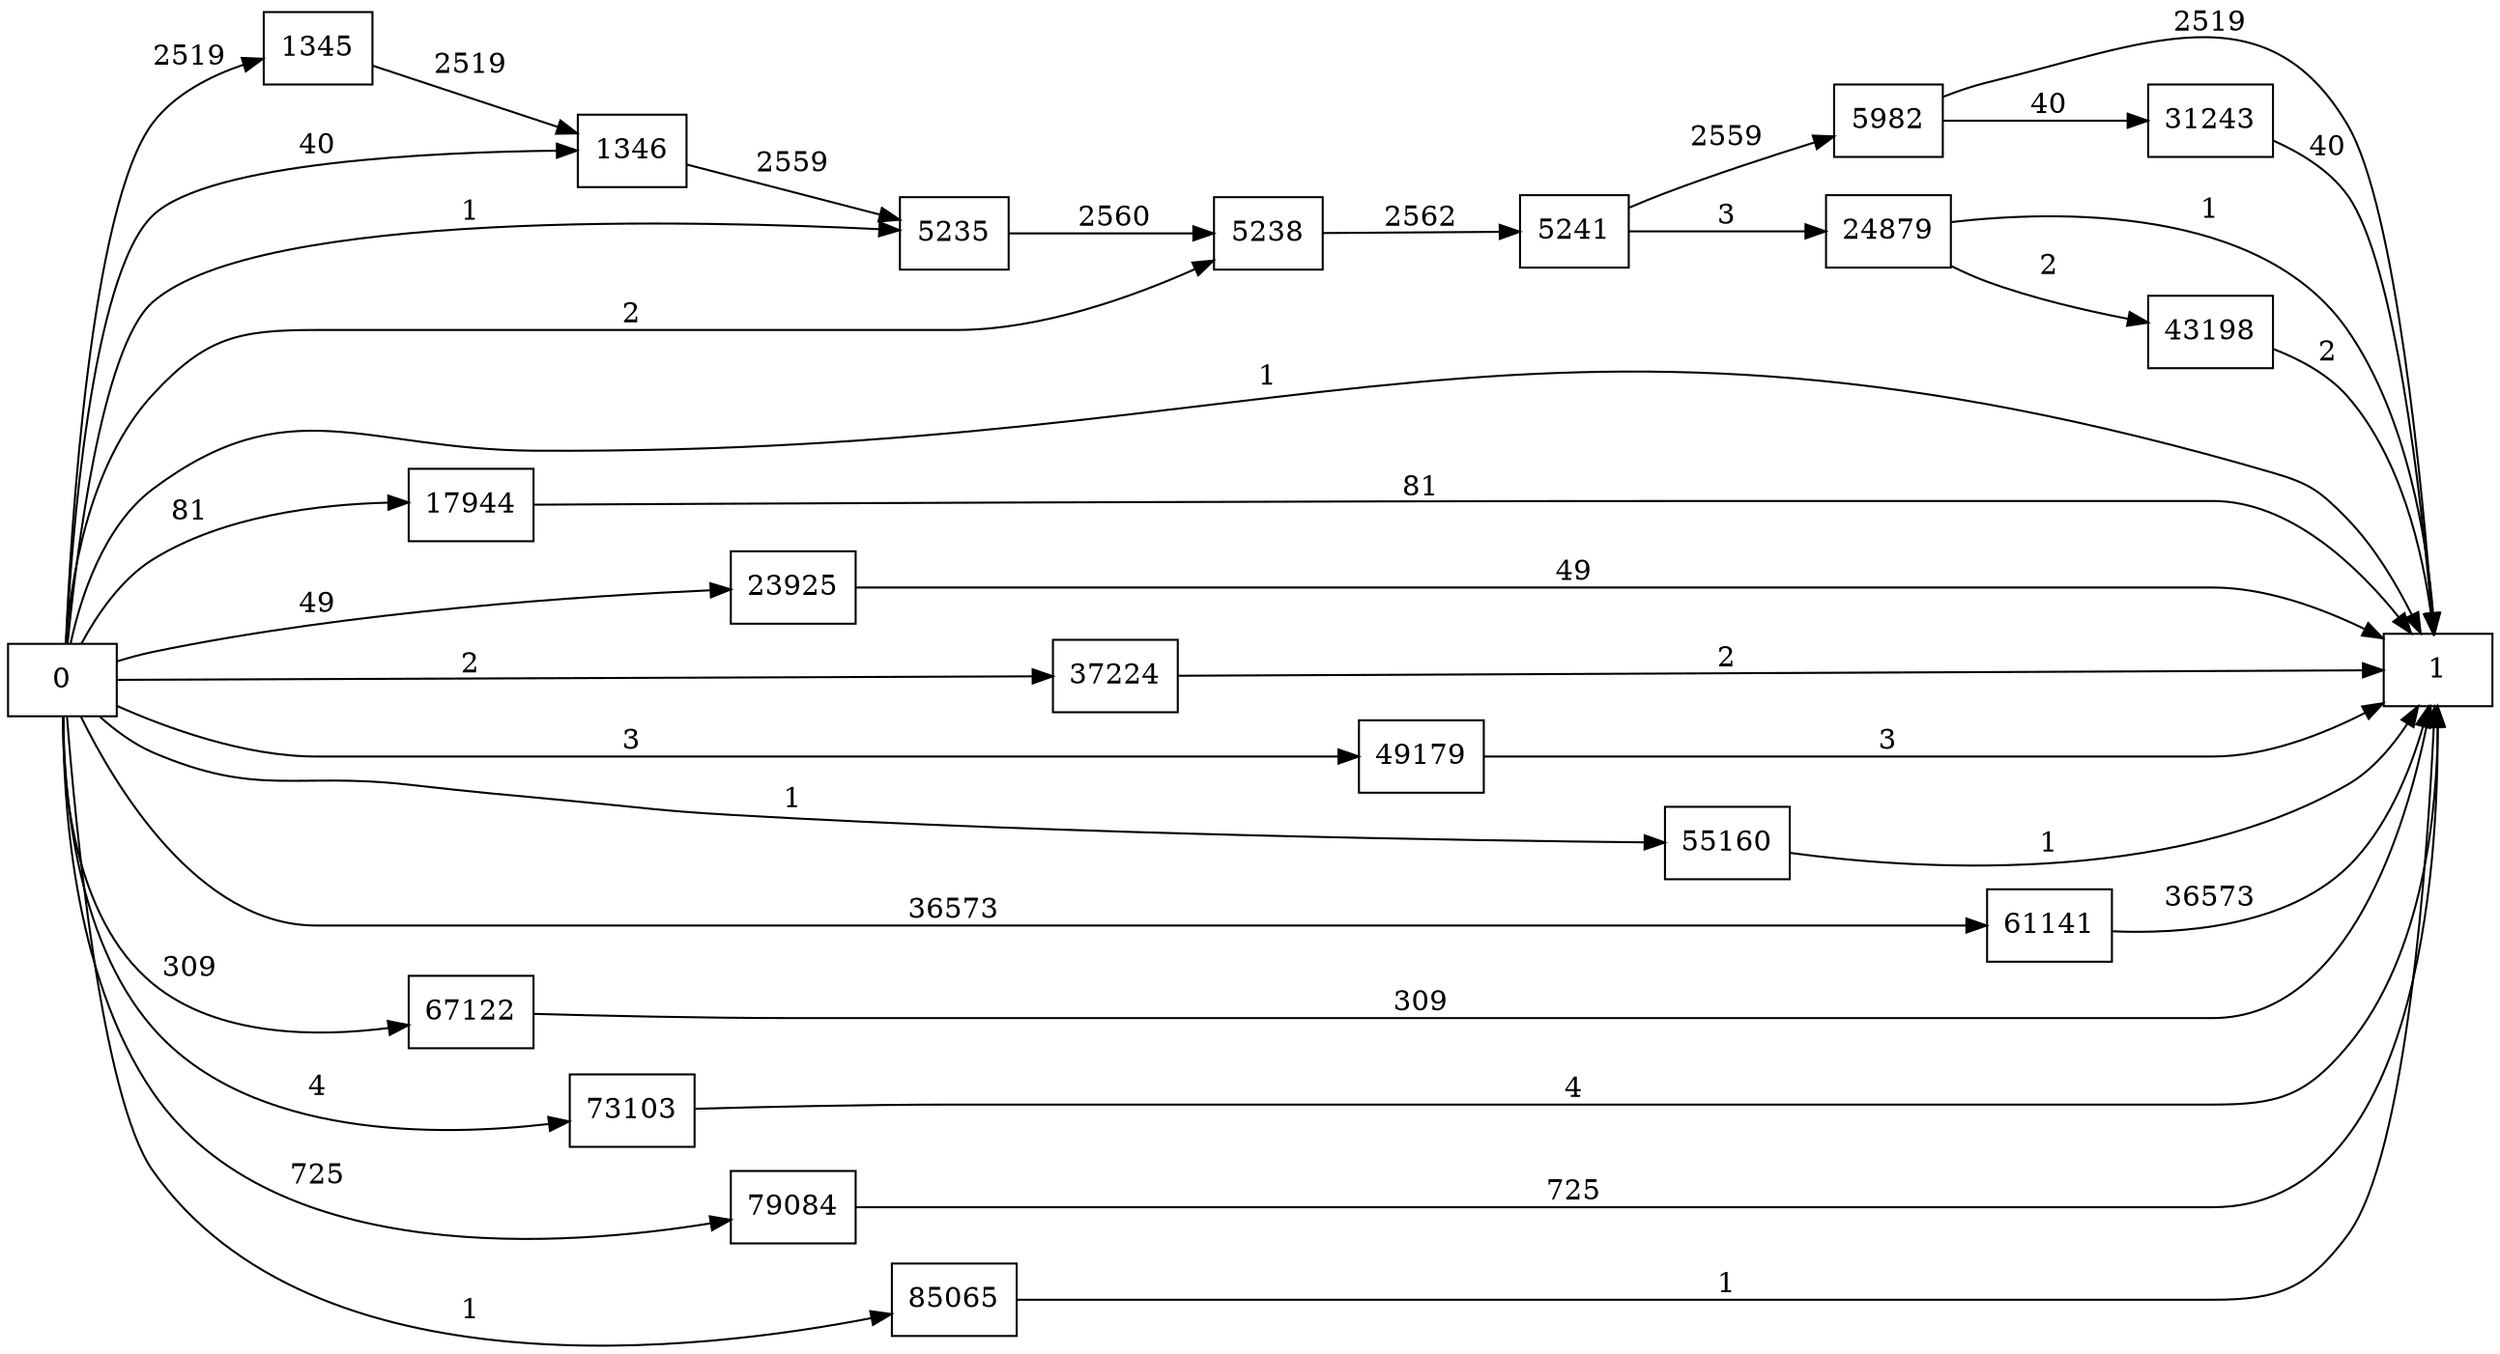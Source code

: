 digraph {
	graph [rankdir=LR]
	node [shape=rectangle]
	1345 -> 1346 [label=2519]
	1346 -> 5235 [label=2559]
	5235 -> 5238 [label=2560]
	5238 -> 5241 [label=2562]
	5241 -> 5982 [label=2559]
	5241 -> 24879 [label=3]
	5982 -> 1 [label=2519]
	5982 -> 31243 [label=40]
	17944 -> 1 [label=81]
	23925 -> 1 [label=49]
	24879 -> 1 [label=1]
	24879 -> 43198 [label=2]
	31243 -> 1 [label=40]
	37224 -> 1 [label=2]
	43198 -> 1 [label=2]
	49179 -> 1 [label=3]
	55160 -> 1 [label=1]
	61141 -> 1 [label=36573]
	67122 -> 1 [label=309]
	73103 -> 1 [label=4]
	79084 -> 1 [label=725]
	85065 -> 1 [label=1]
	0 -> 1346 [label=40]
	0 -> 1345 [label=2519]
	0 -> 1 [label=1]
	0 -> 17944 [label=81]
	0 -> 23925 [label=49]
	0 -> 5235 [label=1]
	0 -> 37224 [label=2]
	0 -> 5238 [label=2]
	0 -> 49179 [label=3]
	0 -> 55160 [label=1]
	0 -> 61141 [label=36573]
	0 -> 67122 [label=309]
	0 -> 73103 [label=4]
	0 -> 79084 [label=725]
	0 -> 85065 [label=1]
}
